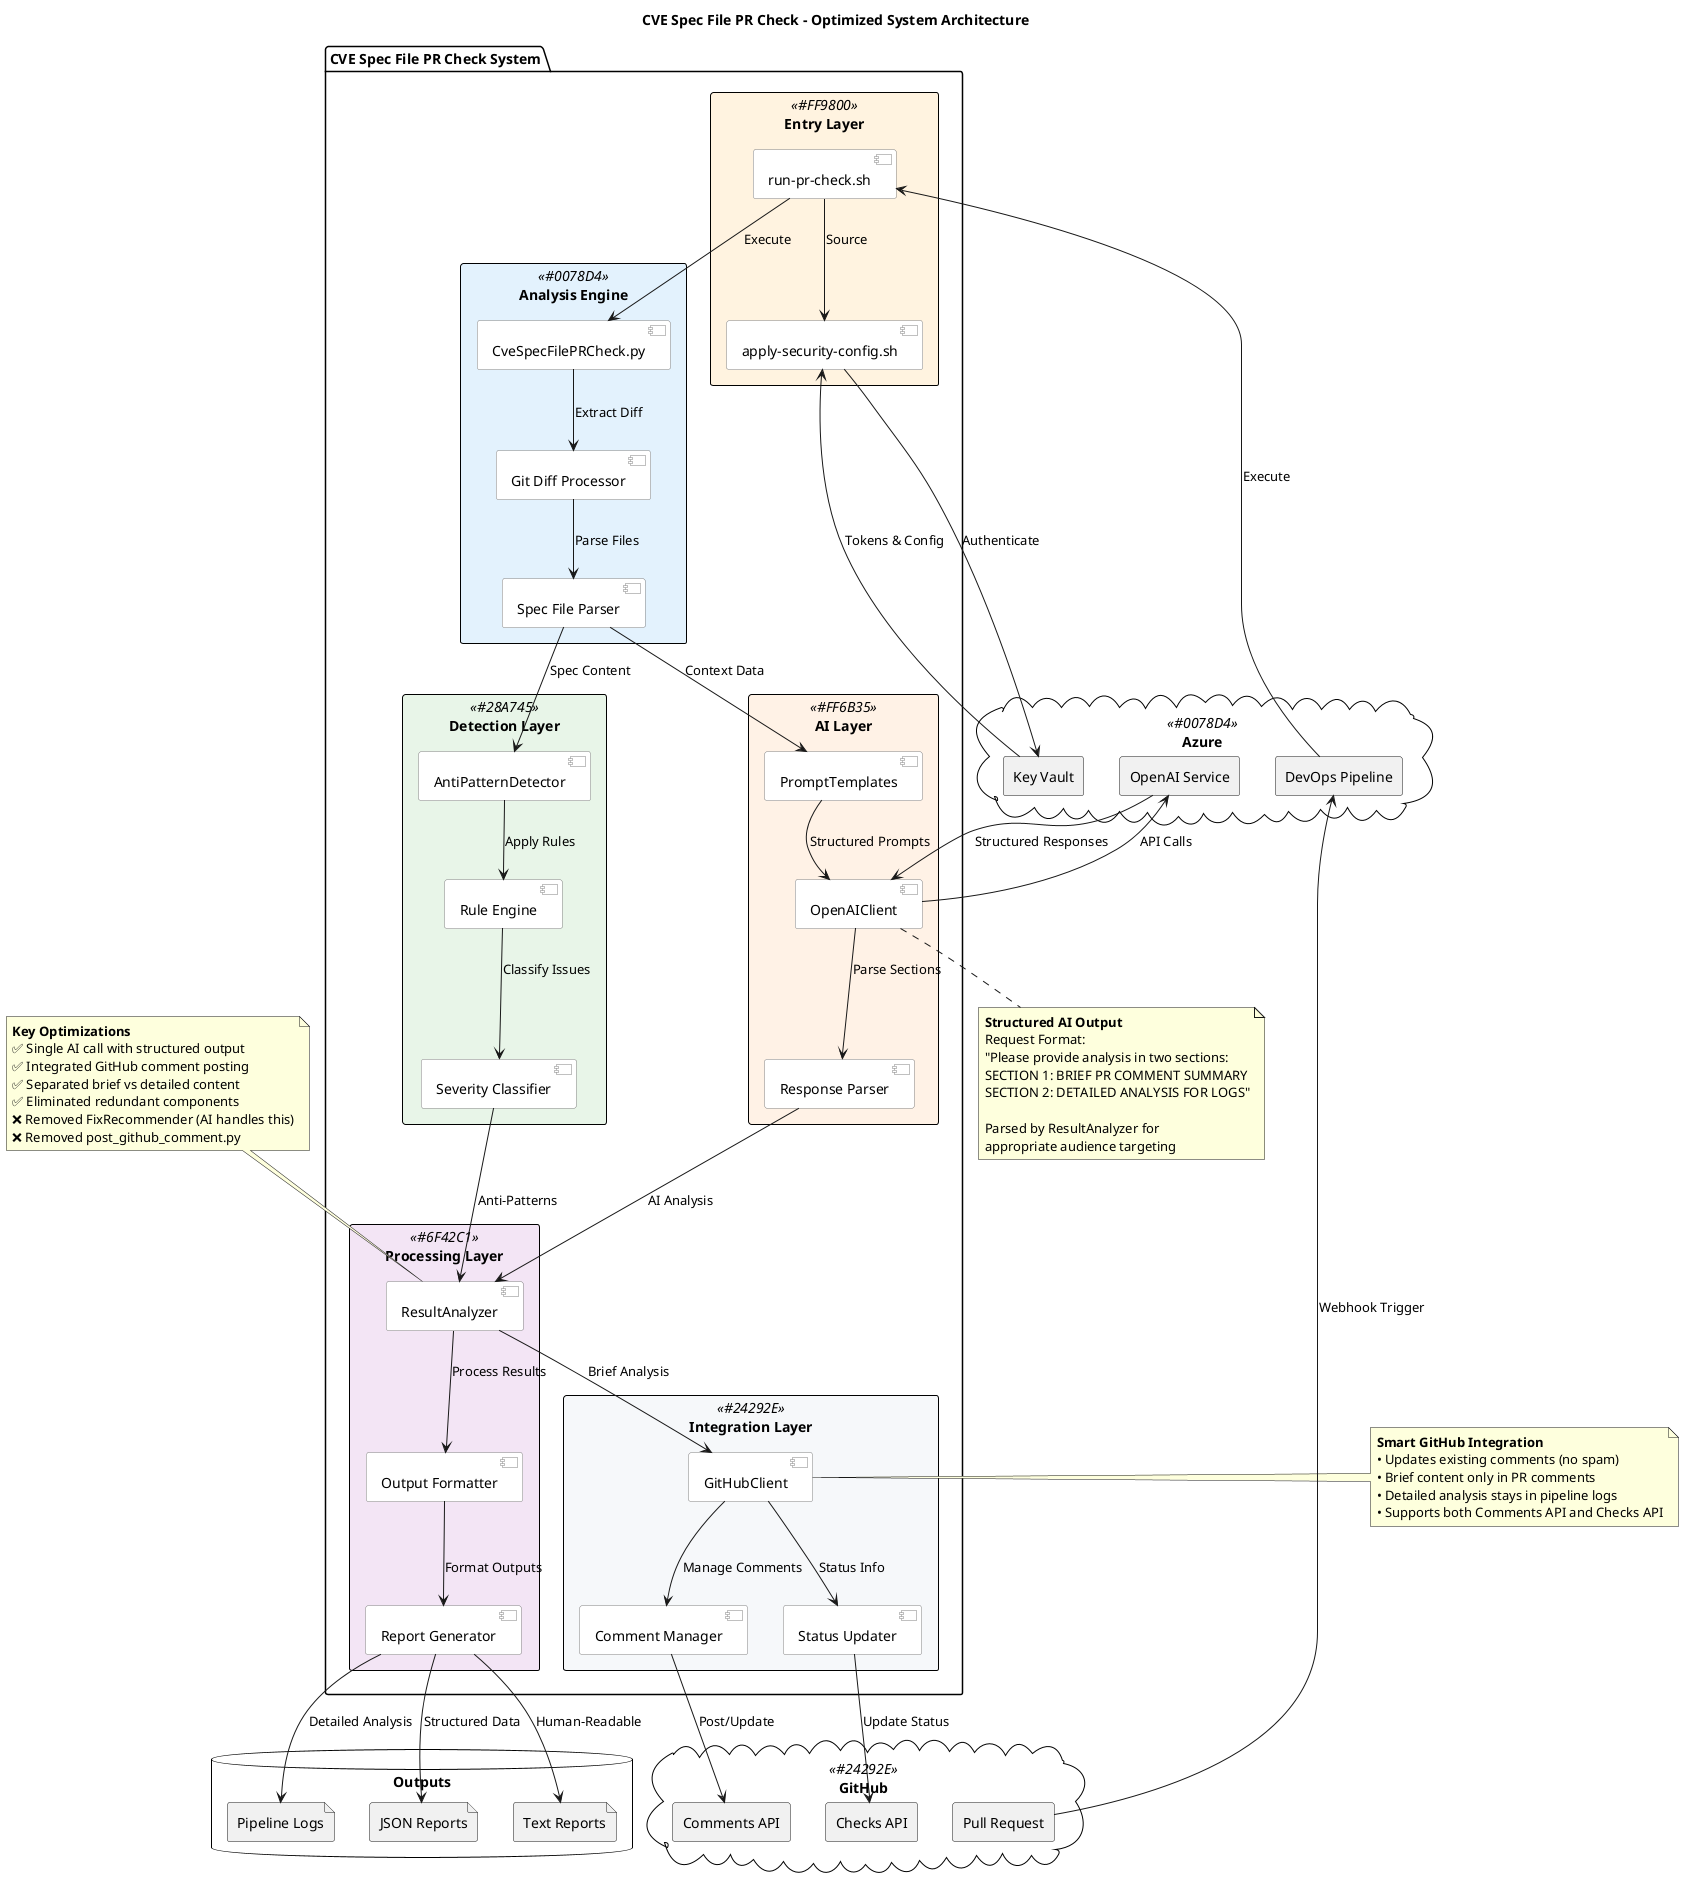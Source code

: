 @startuml CVE Spec File PR Check - System Architecture

!define AZURE_COLOR #0078D4
!define AI_COLOR #FF6B35
!define DETECTOR_COLOR #28A745
!define GITHUB_COLOR #24292E
!define ANALYZER_COLOR #6F42C1
!define PIPELINE_COLOR #FF9800

title CVE Spec File PR Check - Optimized System Architecture

' External Systems
cloud "GitHub" as github <<GITHUB_COLOR>> {
    rectangle "Pull Request" as pr
    rectangle "Comments API" as comments_api
    rectangle "Checks API" as checks_api
}

cloud "Azure" as azure <<AZURE_COLOR>> {
    rectangle "DevOps Pipeline" as ado_pipeline
    rectangle "OpenAI Service" as openai_service
    rectangle "Key Vault" as keyvault
}

' Main System Components
package "CVE Spec File PR Check System" {
    
    ' Entry Point
    rectangle "Entry Layer" <<PIPELINE_COLOR>> {
        component "run-pr-check.sh" as bash_entry
        component "apply-security-config.sh" as auth_config
    }
    
    ' Core Processing
    rectangle "Analysis Engine" <<AZURE_COLOR>> {
        component "CveSpecFilePRCheck.py" as main_controller
        component "Git Diff Processor" as git_processor
        component "Spec File Parser" as spec_parser
    }
    
    ' Detection Components
    rectangle "Detection Layer" <<DETECTOR_COLOR>> {
        component "AntiPatternDetector" as anti_pattern_detector
        component "Rule Engine" as rule_engine
        component "Severity Classifier" as severity_classifier
    }
    
    ' AI Analysis
    rectangle "AI Layer" <<AI_COLOR>> {
        component "OpenAIClient" as openai_client
        component "PromptTemplates" as prompt_templates
        component "Response Parser" as response_parser
    }
    
    ' Result Processing
    rectangle "Processing Layer" <<ANALYZER_COLOR>> {
        component "ResultAnalyzer" as result_analyzer
        component "Output Formatter" as output_formatter
        component "Report Generator" as report_generator
    }
    
    ' Integration Layer
    rectangle "Integration Layer" <<GITHUB_COLOR>> {
        component "GitHubClient" as github_client
        component "Comment Manager" as comment_manager
        component "Status Updater" as status_updater
    }
}

' Data Storage
database "Outputs" as outputs {
    file "Pipeline Logs" as pipeline_logs
    file "JSON Reports" as json_reports
    file "Text Reports" as text_reports
}

' Flow Connections
pr --> ado_pipeline : "Webhook Trigger"
ado_pipeline --> bash_entry : "Execute"

bash_entry --> auth_config : "Source"
auth_config --> keyvault : "Authenticate"
keyvault --> auth_config : "Tokens & Config"

bash_entry --> main_controller : "Execute"

main_controller --> git_processor : "Extract Diff"
git_processor --> spec_parser : "Parse Files"

spec_parser --> anti_pattern_detector : "Spec Content"
anti_pattern_detector --> rule_engine : "Apply Rules"
rule_engine --> severity_classifier : "Classify Issues"

spec_parser --> prompt_templates : "Context Data"
prompt_templates --> openai_client : "Structured Prompts"
openai_client --> openai_service : "API Calls"
openai_service --> openai_client : "Structured Responses"
openai_client --> response_parser : "Parse Sections"

severity_classifier --> result_analyzer : "Anti-Patterns"
response_parser --> result_analyzer : "AI Analysis"

result_analyzer --> output_formatter : "Process Results"
output_formatter --> report_generator : "Format Outputs"

result_analyzer --> github_client : "Brief Analysis"
github_client --> comment_manager : "Manage Comments"
comment_manager --> comments_api : "Post/Update"

github_client --> status_updater : "Status Info"
status_updater --> checks_api : "Update Status"

report_generator --> pipeline_logs : "Detailed Analysis"
report_generator --> json_reports : "Structured Data"
report_generator --> text_reports : "Human-Readable"

' Key Optimizations
note top of result_analyzer
**Key Optimizations**
✅ Single AI call with structured output
✅ Integrated GitHub comment posting
✅ Separated brief vs detailed content
✅ Eliminated redundant components
❌ Removed FixRecommender (AI handles this)
❌ Removed post_github_comment.py
end note

note bottom of openai_client
**Structured AI Output**
Request Format:
"Please provide analysis in two sections:
SECTION 1: BRIEF PR COMMENT SUMMARY
SECTION 2: DETAILED ANALYSIS FOR LOGS"

Parsed by ResultAnalyzer for
appropriate audience targeting
end note

note right of github_client
**Smart GitHub Integration**
• Updates existing comments (no spam)
• Brief content only in PR comments
• Detailed analysis stays in pipeline logs
• Supports both Comments API and Checks API
end note

' Styling
skinparam package {
    BackgroundColor white
    BorderColor black
}

skinparam rectangle {
    BackgroundColor<<PIPELINE_COLOR>> #FFF3E0
    BackgroundColor<<AZURE_COLOR>> #E3F2FD
    BackgroundColor<<DETECTOR_COLOR>> #E8F5E8
    BackgroundColor<<AI_COLOR>> #FFF2E6
    BackgroundColor<<ANALYZER_COLOR>> #F3E5F5
    BackgroundColor<<GITHUB_COLOR>> #F6F8FA
}

skinparam component {
    BackgroundColor white
    BorderColor gray
}

@enduml
